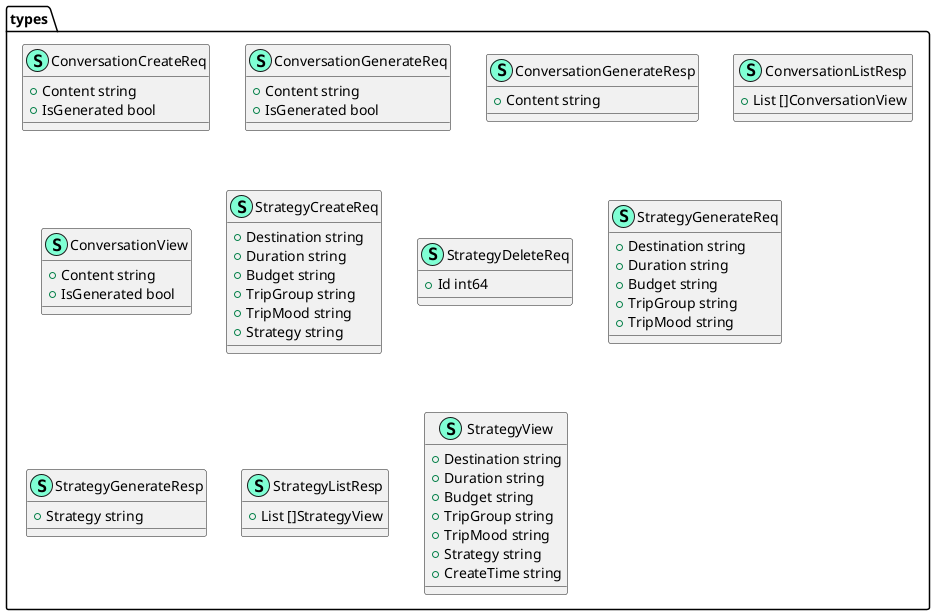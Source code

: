 @startuml
namespace types {
    class ConversationCreateReq << (S,Aquamarine) >> {
        + Content string
        + IsGenerated bool

    }
    class ConversationGenerateReq << (S,Aquamarine) >> {
        + Content string
        + IsGenerated bool

    }
    class ConversationGenerateResp << (S,Aquamarine) >> {
        + Content string

    }
    class ConversationListResp << (S,Aquamarine) >> {
        + List []ConversationView

    }
    class ConversationView << (S,Aquamarine) >> {
        + Content string
        + IsGenerated bool

    }
    class StrategyCreateReq << (S,Aquamarine) >> {
        + Destination string
        + Duration string
        + Budget string
        + TripGroup string
        + TripMood string
        + Strategy string

    }
    class StrategyDeleteReq << (S,Aquamarine) >> {
        + Id int64

    }
    class StrategyGenerateReq << (S,Aquamarine) >> {
        + Destination string
        + Duration string
        + Budget string
        + TripGroup string
        + TripMood string

    }
    class StrategyGenerateResp << (S,Aquamarine) >> {
        + Strategy string

    }
    class StrategyListResp << (S,Aquamarine) >> {
        + List []StrategyView

    }
    class StrategyView << (S,Aquamarine) >> {
        + Destination string
        + Duration string
        + Budget string
        + TripGroup string
        + TripMood string
        + Strategy string
        + CreateTime string

    }
}


@enduml
